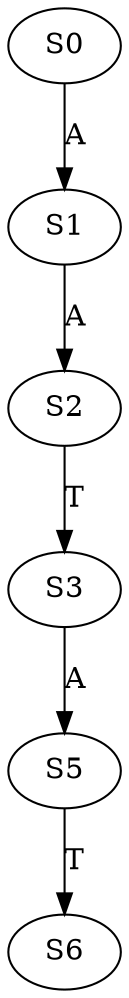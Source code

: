 strict digraph  {
	S0 -> S1 [ label = A ];
	S1 -> S2 [ label = A ];
	S2 -> S3 [ label = T ];
	S3 -> S5 [ label = A ];
	S5 -> S6 [ label = T ];
}
